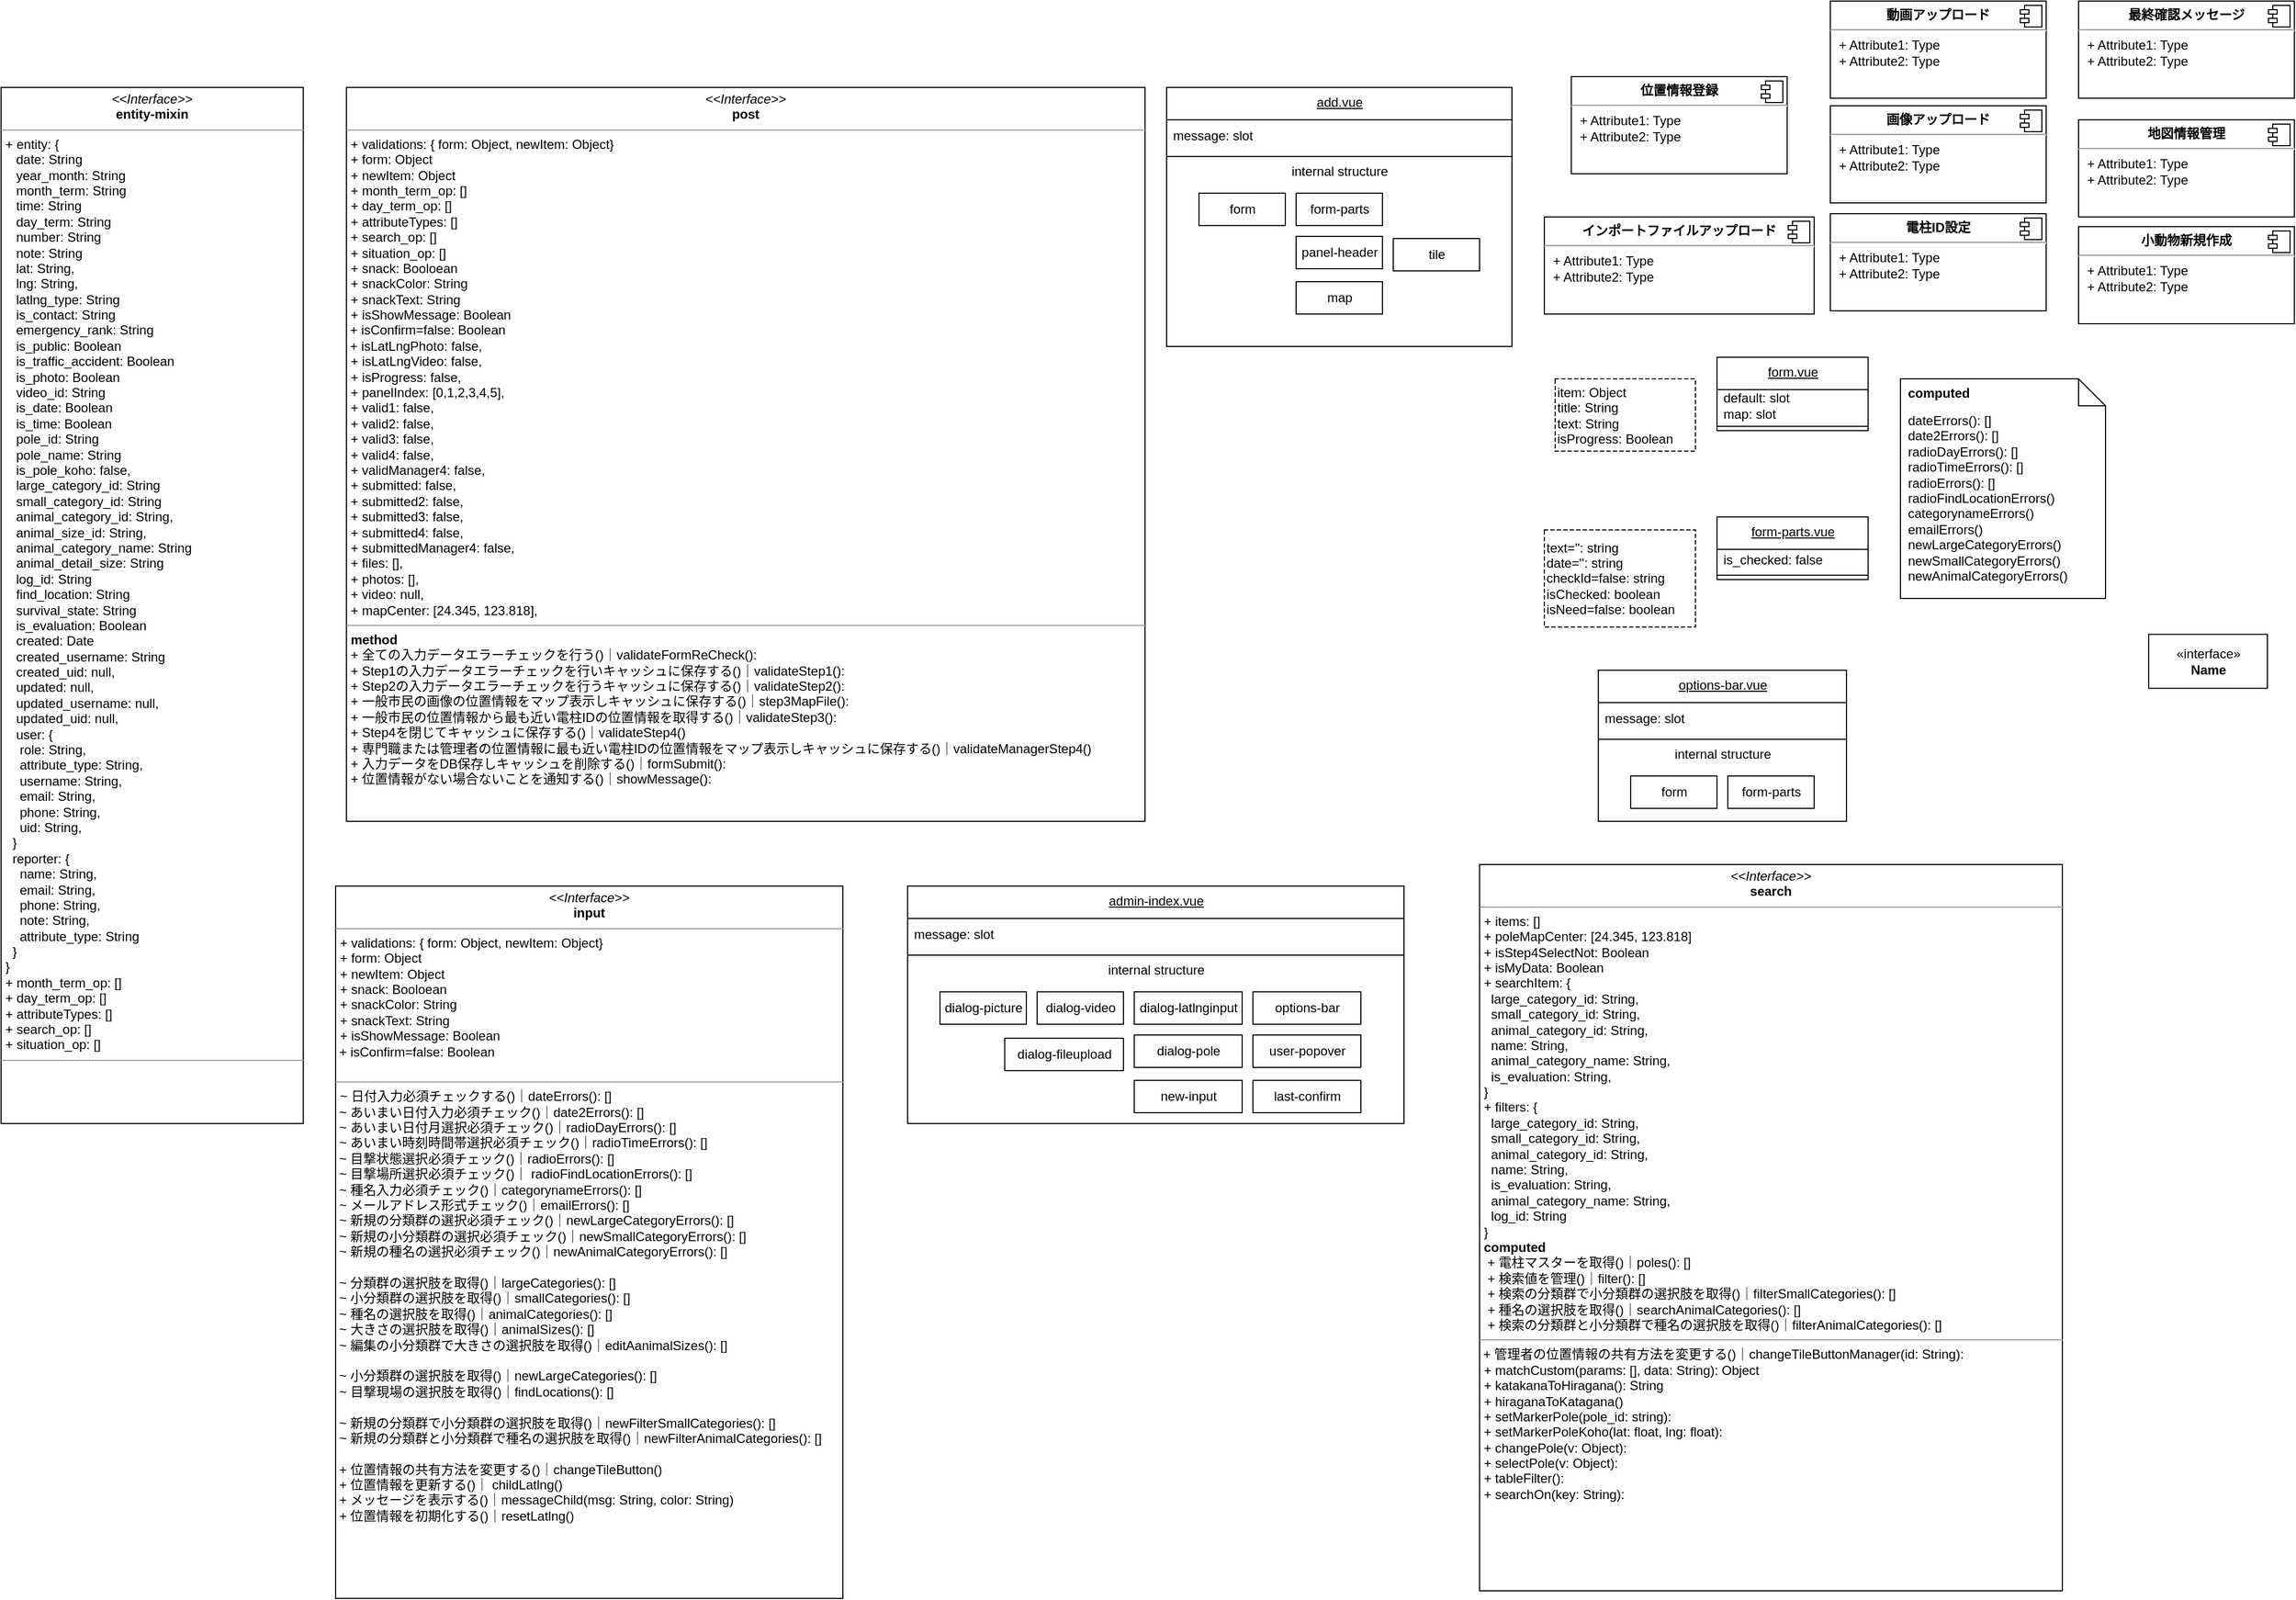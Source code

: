 <mxfile version="20.2.7" type="github">
  <diagram id="IE3pzxr3oEUSaLVv8lXV" name="ページ1">
    <mxGraphModel dx="1576" dy="1140" grid="1" gridSize="10" guides="1" tooltips="1" connect="1" arrows="1" fold="1" page="1" pageScale="1" pageWidth="1169" pageHeight="827" math="0" shadow="0">
      <root>
        <mxCell id="0" />
        <mxCell id="1" parent="0" />
        <mxCell id="dbNfo8pyNhIugIIxNkcV-1" value="&lt;p style=&quot;margin:0px;margin-top:6px;text-align:center;&quot;&gt;&lt;b&gt;インポートファイルアップロード&lt;/b&gt;&lt;/p&gt;&lt;hr&gt;&lt;p style=&quot;margin:0px;margin-left:8px;&quot;&gt;+ Attribute1: Type&lt;br&gt;+ Attribute2: Type&lt;/p&gt;" style="align=left;overflow=fill;html=1;dropTarget=0;" vertex="1" parent="1">
          <mxGeometry x="1550" y="240" width="250" height="90" as="geometry" />
        </mxCell>
        <mxCell id="dbNfo8pyNhIugIIxNkcV-2" value="" style="shape=component;jettyWidth=8;jettyHeight=4;" vertex="1" parent="dbNfo8pyNhIugIIxNkcV-1">
          <mxGeometry x="1" width="20" height="20" relative="1" as="geometry">
            <mxPoint x="-24" y="4" as="offset" />
          </mxGeometry>
        </mxCell>
        <mxCell id="dbNfo8pyNhIugIIxNkcV-3" value="&lt;p style=&quot;margin:0px;margin-top:4px;text-align:center;&quot;&gt;&lt;i&gt;&amp;lt;&amp;lt;Interface&amp;gt;&amp;gt;&lt;/i&gt;&lt;br&gt;&lt;b&gt;input&lt;/b&gt;&lt;/p&gt;&lt;hr size=&quot;1&quot;&gt;&lt;p style=&quot;margin:0px;margin-left:4px;&quot;&gt;+ validations: { form: Object, newItem: Object}&lt;br&gt;+ form: Object&lt;/p&gt;&lt;p style=&quot;margin:0px;margin-left:4px;&quot;&gt;+ newItem: Object&lt;/p&gt;&lt;p style=&quot;margin:0px;margin-left:4px;&quot;&gt;+ snack: Booloean&lt;/p&gt;&lt;p style=&quot;margin:0px;margin-left:4px;&quot;&gt;+ snackColor: String&lt;/p&gt;&lt;p style=&quot;margin:0px;margin-left:4px;&quot;&gt;+&amp;nbsp;snackText: String&lt;/p&gt;&lt;p style=&quot;margin:0px;margin-left:4px;&quot;&gt;+&amp;nbsp;isShowMessage: Boolean&lt;/p&gt;&amp;nbsp;+&amp;nbsp;&lt;span style=&quot;background-color: initial;&quot;&gt;isConfirm=false&lt;/span&gt;: Boolean&lt;br&gt;&lt;div&gt;&lt;/div&gt;&lt;br&gt;&lt;hr size=&quot;1&quot;&gt;&lt;p style=&quot;margin:0px;margin-left:4px;&quot;&gt;~&amp;nbsp;&lt;span style=&quot;background-color: initial;&quot;&gt;日付入力必須チェックする()｜&lt;/span&gt;&lt;span style=&quot;background-color: initial;&quot;&gt;dateErrors(): []&lt;/span&gt;&lt;/p&gt;&lt;div&gt;&lt;div&gt;&amp;nbsp;~&amp;nbsp;あいまい日付入力&lt;span style=&quot;background-color: initial;&quot;&gt;必須&lt;/span&gt;&lt;span style=&quot;background-color: initial;&quot;&gt;チェック()｜&lt;/span&gt;&lt;span style=&quot;background-color: initial;&quot;&gt;date2Errors(): []&lt;/span&gt;&lt;/div&gt;&lt;div&gt;&amp;nbsp;~&amp;nbsp;あいまい日付月&lt;span style=&quot;background-color: initial;&quot;&gt;選択&lt;/span&gt;&lt;span style=&quot;background-color: initial;&quot;&gt;必須&lt;/span&gt;&lt;span style=&quot;background-color: initial;&quot;&gt;チェック()｜&lt;/span&gt;&lt;span style=&quot;background-color: initial;&quot;&gt;radioDayErrors(): []&lt;/span&gt;&lt;/div&gt;&lt;div&gt;&amp;nbsp;~&amp;nbsp;あいまい時刻時間帯選択&lt;span style=&quot;background-color: initial;&quot;&gt;必須&lt;/span&gt;&lt;span style=&quot;background-color: initial;&quot;&gt;チェック()｜&lt;/span&gt;&lt;span style=&quot;background-color: initial;&quot;&gt;radioTimeErrors(): []&lt;/span&gt;&lt;/div&gt;&lt;div&gt;&amp;nbsp;~&amp;nbsp;目撃状態選択&lt;span style=&quot;background-color: initial;&quot;&gt;必須&lt;/span&gt;&lt;span style=&quot;background-color: initial;&quot;&gt;チェック()｜&lt;/span&gt;&lt;span style=&quot;background-color: initial;&quot;&gt;radioErrors(): []&lt;/span&gt;&lt;/div&gt;&lt;div&gt;&amp;nbsp;~&amp;nbsp;目撃場所選択&lt;span style=&quot;background-color: initial;&quot;&gt;必須&lt;/span&gt;&lt;span style=&quot;background-color: initial;&quot;&gt;チェック()&lt;/span&gt;&lt;span style=&quot;background-color: initial;&quot;&gt;｜&lt;/span&gt;&lt;span style=&quot;background-color: initial;&quot;&gt;&amp;nbsp;&lt;/span&gt;&lt;span style=&quot;background-color: initial;&quot;&gt;radioFindLocationErrors(): []&lt;/span&gt;&lt;/div&gt;&lt;div&gt;&amp;nbsp;~&amp;nbsp;種名入力&lt;span style=&quot;background-color: initial;&quot;&gt;必須&lt;/span&gt;&lt;span style=&quot;background-color: initial;&quot;&gt;チェック()&lt;/span&gt;&lt;span style=&quot;background-color: initial;&quot;&gt;｜&lt;/span&gt;&lt;span style=&quot;background-color: initial;&quot;&gt;categorynameErrors(): []&lt;/span&gt;&lt;/div&gt;&lt;div&gt;&amp;nbsp;~&amp;nbsp;メールアドレス形式チェック()&lt;span style=&quot;background-color: initial;&quot;&gt;｜&lt;/span&gt;&lt;span style=&quot;background-color: initial;&quot;&gt;emailErrors(): []&lt;/span&gt;&lt;/div&gt;&lt;div&gt;&amp;nbsp;~&amp;nbsp;新規の分類群の選択&lt;span style=&quot;background-color: initial;&quot;&gt;必須&lt;/span&gt;&lt;span style=&quot;background-color: initial;&quot;&gt;チェック()&lt;/span&gt;&lt;span style=&quot;background-color: initial;&quot;&gt;｜&lt;/span&gt;&lt;span style=&quot;background-color: initial;&quot;&gt;newLargeCategoryErrors&lt;/span&gt;&lt;span style=&quot;background-color: initial;&quot;&gt;(): []&lt;/span&gt;&lt;/div&gt;&lt;div&gt;&amp;nbsp;~&amp;nbsp;新規の小分類群の選択&lt;span style=&quot;background-color: initial;&quot;&gt;必須&lt;/span&gt;&lt;span style=&quot;background-color: initial;&quot;&gt;チェック()&lt;/span&gt;&lt;span style=&quot;background-color: initial;&quot;&gt;｜&lt;/span&gt;&lt;span style=&quot;background-color: initial;&quot;&gt;newSmallCategoryErrors(): []&lt;/span&gt;&lt;/div&gt;&lt;div&gt;&amp;nbsp;~&amp;nbsp;新規の種名の選択&lt;span style=&quot;background-color: initial;&quot;&gt;必須&lt;/span&gt;&lt;span style=&quot;background-color: initial;&quot;&gt;チェック()&lt;/span&gt;&lt;span style=&quot;background-color: initial;&quot;&gt;｜&lt;/span&gt;&lt;span style=&quot;background-color: initial;&quot;&gt;newAnimalCategoryErrors(): []&lt;/span&gt;&lt;/div&gt;&lt;div&gt;&lt;span style=&quot;background-color: initial;&quot;&gt;&lt;br&gt;&lt;/span&gt;&lt;/div&gt;&lt;div&gt;&amp;nbsp;~&amp;nbsp;分類群の選択肢を取得()&lt;span style=&quot;background-color: initial;&quot;&gt;｜&lt;/span&gt;&lt;span style=&quot;background-color: initial;&quot;&gt;largeCategories(): []&lt;/span&gt;&lt;/div&gt;&lt;div&gt;&amp;nbsp;~&amp;nbsp;小分類群の選択肢を取得()&lt;span style=&quot;background-color: initial;&quot;&gt;｜&lt;/span&gt;&lt;span style=&quot;background-color: initial;&quot;&gt;smallCategories(): []&lt;/span&gt;&lt;/div&gt;&lt;div&gt;&amp;nbsp;~&amp;nbsp;種名の選択肢を取得()&lt;span style=&quot;background-color: initial;&quot;&gt;｜&lt;/span&gt;&lt;span style=&quot;background-color: initial;&quot;&gt;animalCategories(): []&lt;/span&gt;&lt;/div&gt;&lt;div&gt;&lt;span style=&quot;background-color: initial;&quot;&gt;&amp;nbsp;&lt;/span&gt;~&lt;span style=&quot;background-color: initial;&quot;&gt;&amp;nbsp;大きさの選択肢を&lt;/span&gt;取得&lt;span style=&quot;background-color: initial;&quot;&gt;()&lt;/span&gt;&lt;span style=&quot;background-color: initial;&quot;&gt;｜&lt;/span&gt;&lt;span style=&quot;background-color: initial;&quot;&gt;animalSizes(): []&lt;/span&gt;&lt;/div&gt;&lt;div&gt;&amp;nbsp;~&amp;nbsp;編集の小分類群で大きさの選択肢を取得()&lt;span style=&quot;background-color: initial;&quot;&gt;｜&lt;/span&gt;&lt;span style=&quot;background-color: initial;&quot;&gt;editAanimalSizes(): []&lt;/span&gt;&lt;/div&gt;&lt;div&gt;&lt;br&gt;&lt;/div&gt;&lt;div&gt;&amp;nbsp;~&amp;nbsp;小分類群の選択肢を取得()&lt;span style=&quot;background-color: initial;&quot;&gt;｜&lt;/span&gt;&lt;span style=&quot;background-color: initial;&quot;&gt;newLargeCategories(): []&lt;/span&gt;&lt;/div&gt;&lt;div&gt;&lt;span style=&quot;background-color: initial;&quot;&gt;&amp;nbsp;&lt;/span&gt;~&lt;span style=&quot;background-color: initial;&quot;&gt;&amp;nbsp;目撃現場の選択肢を取得()&lt;/span&gt;&lt;span style=&quot;background-color: initial;&quot;&gt;｜&lt;/span&gt;&lt;span style=&quot;background-color: initial;&quot;&gt;findLocations(): []&lt;/span&gt;&lt;span style=&quot;background-color: initial;&quot;&gt;&lt;br&gt;&lt;/span&gt;&lt;/div&gt;&lt;div&gt;&lt;span style=&quot;background-color: initial;&quot;&gt;&lt;br&gt;&lt;/span&gt;&lt;/div&gt;&lt;div&gt;&lt;span style=&quot;background-color: initial;&quot;&gt;&amp;nbsp;~&lt;/span&gt;&lt;span style=&quot;background-color: initial;&quot;&gt;&amp;nbsp;新規の分類群で小分類群の選択肢を取得()&lt;/span&gt;&lt;span style=&quot;background-color: initial;&quot;&gt;｜&lt;/span&gt;&lt;span style=&quot;background-color: initial;&quot;&gt;newFilterSmallCategories(): []&lt;br&gt;&lt;/span&gt;&lt;/div&gt;&lt;div&gt;&lt;span style=&quot;background-color: initial;&quot;&gt;&amp;nbsp;~ 新規の分類群と&lt;/span&gt;&lt;span style=&quot;background-color: initial;&quot;&gt;小分類群で種名の選択肢を取得()&lt;/span&gt;&lt;span style=&quot;background-color: initial;&quot;&gt;｜&lt;/span&gt;&lt;span style=&quot;background-color: initial;&quot;&gt;newFilterAnimalCategories(): []&lt;/span&gt;&lt;/div&gt;&lt;/div&gt;&amp;nbsp;&lt;br&gt;&lt;span style=&quot;background-color: initial;&quot;&gt;&amp;nbsp;+&amp;nbsp;&lt;/span&gt;位置情報の共有方法を変更する()｜&lt;span style=&quot;background-color: initial;&quot;&gt;changeTileButton()&lt;/span&gt;&lt;br&gt;&amp;nbsp;+ 位置情報を更新する()｜&lt;span style=&quot;background-color: initial;&quot;&gt;&amp;nbsp;childLatlng()&lt;br&gt;&lt;/span&gt;&amp;nbsp;+ メッセージを表示する()｜&lt;span style=&quot;background-color: initial;&quot;&gt;messageChild(msg: String, color: String)&lt;br&gt;&lt;/span&gt;&amp;nbsp;+ 位置情報を初期化する()｜&lt;span style=&quot;background-color: initial;&quot;&gt;resetLatlng()&lt;br&gt;&lt;/span&gt;" style="verticalAlign=top;align=left;overflow=fill;fontSize=12;fontFamily=Helvetica;html=1;" vertex="1" parent="1">
          <mxGeometry x="430" y="860" width="470" height="660" as="geometry" />
        </mxCell>
        <mxCell id="dbNfo8pyNhIugIIxNkcV-4" value="&amp;laquo;interface&amp;raquo;&lt;br&gt;&lt;b&gt;Name&lt;/b&gt;" style="html=1;" vertex="1" parent="1">
          <mxGeometry x="2110" y="626.75" width="110" height="50" as="geometry" />
        </mxCell>
        <mxCell id="dbNfo8pyNhIugIIxNkcV-5" value="&lt;p style=&quot;margin:0px;margin-top:6px;text-align:center;&quot;&gt;&lt;b&gt;位置情報登録&lt;/b&gt;&lt;/p&gt;&lt;hr&gt;&lt;p style=&quot;margin:0px;margin-left:8px;&quot;&gt;+ Attribute1: Type&lt;br&gt;+ Attribute2: Type&lt;/p&gt;" style="align=left;overflow=fill;html=1;dropTarget=0;" vertex="1" parent="1">
          <mxGeometry x="1575" y="110" width="200" height="90" as="geometry" />
        </mxCell>
        <mxCell id="dbNfo8pyNhIugIIxNkcV-6" value="" style="shape=component;jettyWidth=8;jettyHeight=4;" vertex="1" parent="dbNfo8pyNhIugIIxNkcV-5">
          <mxGeometry x="1" width="20" height="20" relative="1" as="geometry">
            <mxPoint x="-24" y="4" as="offset" />
          </mxGeometry>
        </mxCell>
        <mxCell id="dbNfo8pyNhIugIIxNkcV-7" value="&lt;p style=&quot;margin:0px;margin-top:6px;text-align:center;&quot;&gt;&lt;b&gt;画像アップロード&lt;/b&gt;&lt;/p&gt;&lt;hr&gt;&lt;p style=&quot;margin:0px;margin-left:8px;&quot;&gt;+ Attribute1: Type&lt;br&gt;+ Attribute2: Type&lt;/p&gt;" style="align=left;overflow=fill;html=1;dropTarget=0;" vertex="1" parent="1">
          <mxGeometry x="1815" y="137" width="200" height="90" as="geometry" />
        </mxCell>
        <mxCell id="dbNfo8pyNhIugIIxNkcV-8" value="" style="shape=component;jettyWidth=8;jettyHeight=4;" vertex="1" parent="dbNfo8pyNhIugIIxNkcV-7">
          <mxGeometry x="1" width="20" height="20" relative="1" as="geometry">
            <mxPoint x="-24" y="4" as="offset" />
          </mxGeometry>
        </mxCell>
        <mxCell id="dbNfo8pyNhIugIIxNkcV-9" value="&lt;p style=&quot;margin:0px;margin-top:6px;text-align:center;&quot;&gt;&lt;b&gt;電柱ID設定&lt;/b&gt;&lt;/p&gt;&lt;hr&gt;&lt;p style=&quot;margin:0px;margin-left:8px;&quot;&gt;+ Attribute1: Type&lt;br&gt;+ Attribute2: Type&lt;/p&gt;" style="align=left;overflow=fill;html=1;dropTarget=0;" vertex="1" parent="1">
          <mxGeometry x="1815" y="237" width="200" height="90" as="geometry" />
        </mxCell>
        <mxCell id="dbNfo8pyNhIugIIxNkcV-10" value="" style="shape=component;jettyWidth=8;jettyHeight=4;" vertex="1" parent="dbNfo8pyNhIugIIxNkcV-9">
          <mxGeometry x="1" width="20" height="20" relative="1" as="geometry">
            <mxPoint x="-24" y="4" as="offset" />
          </mxGeometry>
        </mxCell>
        <mxCell id="dbNfo8pyNhIugIIxNkcV-11" value="&lt;p style=&quot;margin:0px;margin-top:6px;text-align:center;&quot;&gt;&lt;b&gt;動画アップロード&lt;/b&gt;&lt;/p&gt;&lt;hr&gt;&lt;p style=&quot;margin:0px;margin-left:8px;&quot;&gt;+ Attribute1: Type&lt;br&gt;+ Attribute2: Type&lt;/p&gt;" style="align=left;overflow=fill;html=1;dropTarget=0;" vertex="1" parent="1">
          <mxGeometry x="1815" y="40" width="200" height="90" as="geometry" />
        </mxCell>
        <mxCell id="dbNfo8pyNhIugIIxNkcV-12" value="" style="shape=component;jettyWidth=8;jettyHeight=4;" vertex="1" parent="dbNfo8pyNhIugIIxNkcV-11">
          <mxGeometry x="1" width="20" height="20" relative="1" as="geometry">
            <mxPoint x="-24" y="4" as="offset" />
          </mxGeometry>
        </mxCell>
        <mxCell id="dbNfo8pyNhIugIIxNkcV-13" value="form.vue" style="swimlane;fontStyle=4;align=center;verticalAlign=top;childLayout=stackLayout;horizontal=1;startSize=30;horizontalStack=0;resizeParent=1;resizeParentMax=0;resizeLast=0;collapsible=0;marginBottom=0;html=1;" vertex="1" parent="1">
          <mxGeometry x="1710" y="370" width="140" height="68" as="geometry" />
        </mxCell>
        <mxCell id="dbNfo8pyNhIugIIxNkcV-14" value="default: slot&lt;br&gt;map: slot" style="html=1;strokeColor=none;fillColor=none;align=left;verticalAlign=middle;spacingLeft=4;spacingRight=4;rotatable=0;points=[[0,0.5],[1,0.5]];resizeWidth=1;" vertex="1" parent="dbNfo8pyNhIugIIxNkcV-13">
          <mxGeometry y="30" width="140" height="30" as="geometry" />
        </mxCell>
        <mxCell id="dbNfo8pyNhIugIIxNkcV-15" value="" style="line;strokeWidth=1;fillColor=none;align=left;verticalAlign=middle;spacingTop=-1;spacingLeft=3;spacingRight=3;rotatable=0;labelPosition=right;points=[];portConstraint=eastwest;" vertex="1" parent="dbNfo8pyNhIugIIxNkcV-13">
          <mxGeometry y="60" width="140" height="8" as="geometry" />
        </mxCell>
        <mxCell id="dbNfo8pyNhIugIIxNkcV-16" value="form-parts.vue" style="swimlane;fontStyle=4;align=center;verticalAlign=top;childLayout=stackLayout;horizontal=1;startSize=30;horizontalStack=0;resizeParent=1;resizeParentMax=0;resizeLast=0;collapsible=0;marginBottom=0;html=1;" vertex="1" parent="1">
          <mxGeometry x="1710" y="518" width="140" height="58" as="geometry" />
        </mxCell>
        <mxCell id="dbNfo8pyNhIugIIxNkcV-17" value="is_checked: false" style="html=1;strokeColor=none;fillColor=none;align=left;verticalAlign=middle;spacingLeft=4;spacingRight=4;rotatable=0;points=[[0,0.5],[1,0.5]];resizeWidth=1;" vertex="1" parent="dbNfo8pyNhIugIIxNkcV-16">
          <mxGeometry y="30" width="140" height="20" as="geometry" />
        </mxCell>
        <mxCell id="dbNfo8pyNhIugIIxNkcV-18" value="" style="line;strokeWidth=1;fillColor=none;align=left;verticalAlign=middle;spacingTop=-1;spacingLeft=3;spacingRight=3;rotatable=0;labelPosition=right;points=[];portConstraint=eastwest;" vertex="1" parent="dbNfo8pyNhIugIIxNkcV-16">
          <mxGeometry y="50" width="140" height="8" as="geometry" />
        </mxCell>
        <mxCell id="dbNfo8pyNhIugIIxNkcV-19" value="text=&#39;&#39;: string&lt;br&gt;date=&#39;&#39;: string&lt;br&gt;checkId=false: string&lt;br&gt;isChecked: boolean&lt;br&gt;isNeed=false: boolean" style="shape=partialRectangle;html=1;top=1;align=left;dashed=1;" vertex="1" parent="1">
          <mxGeometry x="1550" y="530" width="140" height="90" as="geometry" />
        </mxCell>
        <mxCell id="dbNfo8pyNhIugIIxNkcV-22" value="&lt;p style=&quot;margin:0px;margin-top:6px;text-align:center;&quot;&gt;&lt;b&gt;最終確認メッセージ&lt;/b&gt;&lt;/p&gt;&lt;hr&gt;&lt;p style=&quot;margin:0px;margin-left:8px;&quot;&gt;+ Attribute1: Type&lt;br&gt;+ Attribute2: Type&lt;/p&gt;" style="align=left;overflow=fill;html=1;dropTarget=0;" vertex="1" parent="1">
          <mxGeometry x="2045" y="40" width="200" height="90" as="geometry" />
        </mxCell>
        <mxCell id="dbNfo8pyNhIugIIxNkcV-23" value="" style="shape=component;jettyWidth=8;jettyHeight=4;" vertex="1" parent="dbNfo8pyNhIugIIxNkcV-22">
          <mxGeometry x="1" width="20" height="20" relative="1" as="geometry">
            <mxPoint x="-24" y="4" as="offset" />
          </mxGeometry>
        </mxCell>
        <mxCell id="dbNfo8pyNhIugIIxNkcV-24" value="&lt;p style=&quot;margin:0px;margin-top:6px;text-align:center;&quot;&gt;&lt;b&gt;地図情報管理&lt;/b&gt;&lt;/p&gt;&lt;hr&gt;&lt;p style=&quot;margin:0px;margin-left:8px;&quot;&gt;+ Attribute1: Type&lt;br&gt;+ Attribute2: Type&lt;/p&gt;" style="align=left;overflow=fill;html=1;dropTarget=0;" vertex="1" parent="1">
          <mxGeometry x="2045" y="150" width="200" height="90" as="geometry" />
        </mxCell>
        <mxCell id="dbNfo8pyNhIugIIxNkcV-25" value="" style="shape=component;jettyWidth=8;jettyHeight=4;" vertex="1" parent="dbNfo8pyNhIugIIxNkcV-24">
          <mxGeometry x="1" width="20" height="20" relative="1" as="geometry">
            <mxPoint x="-24" y="4" as="offset" />
          </mxGeometry>
        </mxCell>
        <mxCell id="dbNfo8pyNhIugIIxNkcV-26" value="&lt;p style=&quot;margin:0px;margin-top:6px;text-align:center;&quot;&gt;&lt;b&gt;小動物新規作成&lt;/b&gt;&lt;/p&gt;&lt;hr&gt;&lt;p style=&quot;margin:0px;margin-left:8px;&quot;&gt;+ Attribute1: Type&lt;br&gt;+ Attribute2: Type&lt;/p&gt;" style="align=left;overflow=fill;html=1;dropTarget=0;" vertex="1" parent="1">
          <mxGeometry x="2045" y="249" width="200" height="90" as="geometry" />
        </mxCell>
        <mxCell id="dbNfo8pyNhIugIIxNkcV-27" value="" style="shape=component;jettyWidth=8;jettyHeight=4;" vertex="1" parent="dbNfo8pyNhIugIIxNkcV-26">
          <mxGeometry x="1" width="20" height="20" relative="1" as="geometry">
            <mxPoint x="-24" y="4" as="offset" />
          </mxGeometry>
        </mxCell>
        <mxCell id="dbNfo8pyNhIugIIxNkcV-28" value="options-bar.vue" style="swimlane;fontStyle=4;align=center;verticalAlign=top;childLayout=stackLayout;horizontal=1;startSize=30;horizontalStack=0;resizeParent=1;resizeParentMax=0;resizeLast=0;collapsible=0;marginBottom=0;html=1;" vertex="1" parent="1">
          <mxGeometry x="1600" y="660" width="230" height="140" as="geometry" />
        </mxCell>
        <mxCell id="dbNfo8pyNhIugIIxNkcV-29" value="message: slot" style="html=1;strokeColor=none;fillColor=none;align=left;verticalAlign=middle;spacingLeft=4;spacingRight=4;rotatable=0;points=[[0,0.5],[1,0.5]];resizeWidth=1;" vertex="1" parent="dbNfo8pyNhIugIIxNkcV-28">
          <mxGeometry y="30" width="230" height="30" as="geometry" />
        </mxCell>
        <mxCell id="dbNfo8pyNhIugIIxNkcV-30" value="" style="line;strokeWidth=1;fillColor=none;align=left;verticalAlign=middle;spacingTop=-1;spacingLeft=3;spacingRight=3;rotatable=0;labelPosition=right;points=[];portConstraint=eastwest;" vertex="1" parent="dbNfo8pyNhIugIIxNkcV-28">
          <mxGeometry y="60" width="230" height="8" as="geometry" />
        </mxCell>
        <mxCell id="dbNfo8pyNhIugIIxNkcV-31" value="internal structure" style="html=1;strokeColor=none;fillColor=none;align=center;verticalAlign=middle;spacingLeft=4;spacingRight=4;rotatable=0;points=[[0,0.5],[1,0.5]];resizeWidth=1;" vertex="1" parent="dbNfo8pyNhIugIIxNkcV-28">
          <mxGeometry y="68" width="230" height="20" as="geometry" />
        </mxCell>
        <mxCell id="dbNfo8pyNhIugIIxNkcV-32" value="" style="swimlane;fontStyle=1;align=center;verticalAlign=top;horizontal=1;startSize=0;collapsible=0;marginBottom=0;html=1;strokeColor=none;fillColor=none;" vertex="1" parent="dbNfo8pyNhIugIIxNkcV-28">
          <mxGeometry y="88" width="230" height="52" as="geometry" />
        </mxCell>
        <mxCell id="dbNfo8pyNhIugIIxNkcV-33" value="form" style="html=1;align=center;verticalAlign=middle;rotatable=0;" vertex="1" parent="dbNfo8pyNhIugIIxNkcV-32">
          <mxGeometry width="80" height="30" relative="1" as="geometry">
            <mxPoint x="30" y="10" as="offset" />
          </mxGeometry>
        </mxCell>
        <mxCell id="dbNfo8pyNhIugIIxNkcV-34" value="" style="swimlane;fontStyle=1;align=center;verticalAlign=top;horizontal=1;startSize=0;collapsible=0;marginBottom=0;html=1;strokeColor=none;fillColor=none;" vertex="1" parent="dbNfo8pyNhIugIIxNkcV-32">
          <mxGeometry x="90" width="140" height="50" as="geometry" />
        </mxCell>
        <mxCell id="dbNfo8pyNhIugIIxNkcV-35" value="form-parts" style="html=1;align=center;verticalAlign=middle;rotatable=0;" vertex="1" parent="dbNfo8pyNhIugIIxNkcV-34">
          <mxGeometry width="80" height="30" relative="1" as="geometry">
            <mxPoint x="30" y="10" as="offset" />
          </mxGeometry>
        </mxCell>
        <mxCell id="dbNfo8pyNhIugIIxNkcV-36" value="item: Object&lt;br&gt;title: String&lt;br&gt;text: String&lt;br&gt;isProgress: Boolean" style="shape=partialRectangle;html=1;top=1;align=left;dashed=1;" vertex="1" parent="1">
          <mxGeometry x="1560" y="390" width="130" height="67" as="geometry" />
        </mxCell>
        <mxCell id="dbNfo8pyNhIugIIxNkcV-37" value="admin-index.vue" style="swimlane;fontStyle=4;align=center;verticalAlign=top;childLayout=stackLayout;horizontal=1;startSize=30;horizontalStack=0;resizeParent=1;resizeParentMax=0;resizeLast=0;collapsible=0;marginBottom=0;html=1;" vertex="1" parent="1">
          <mxGeometry x="960" y="860" width="460" height="220" as="geometry" />
        </mxCell>
        <mxCell id="dbNfo8pyNhIugIIxNkcV-38" value="message: slot" style="html=1;strokeColor=none;fillColor=none;align=left;verticalAlign=middle;spacingLeft=4;spacingRight=4;rotatable=0;points=[[0,0.5],[1,0.5]];resizeWidth=1;" vertex="1" parent="dbNfo8pyNhIugIIxNkcV-37">
          <mxGeometry y="30" width="460" height="30" as="geometry" />
        </mxCell>
        <mxCell id="dbNfo8pyNhIugIIxNkcV-39" value="" style="line;strokeWidth=1;fillColor=none;align=left;verticalAlign=middle;spacingTop=-1;spacingLeft=3;spacingRight=3;rotatable=0;labelPosition=right;points=[];portConstraint=eastwest;" vertex="1" parent="dbNfo8pyNhIugIIxNkcV-37">
          <mxGeometry y="60" width="460" height="8" as="geometry" />
        </mxCell>
        <mxCell id="dbNfo8pyNhIugIIxNkcV-40" value="internal structure" style="html=1;strokeColor=none;fillColor=none;align=center;verticalAlign=middle;spacingLeft=4;spacingRight=4;rotatable=0;points=[[0,0.5],[1,0.5]];resizeWidth=1;" vertex="1" parent="dbNfo8pyNhIugIIxNkcV-37">
          <mxGeometry y="68" width="460" height="20" as="geometry" />
        </mxCell>
        <mxCell id="dbNfo8pyNhIugIIxNkcV-41" value="" style="swimlane;fontStyle=1;align=center;verticalAlign=top;horizontal=1;startSize=0;collapsible=0;marginBottom=0;html=1;strokeColor=none;fillColor=none;" vertex="1" parent="dbNfo8pyNhIugIIxNkcV-37">
          <mxGeometry y="88" width="460" height="132" as="geometry" />
        </mxCell>
        <mxCell id="dbNfo8pyNhIugIIxNkcV-42" value="dialog-picture" style="html=1;align=center;verticalAlign=middle;rotatable=0;" vertex="1" parent="dbNfo8pyNhIugIIxNkcV-41">
          <mxGeometry width="80" height="30" relative="1" as="geometry">
            <mxPoint x="30" y="10" as="offset" />
          </mxGeometry>
        </mxCell>
        <mxCell id="dbNfo8pyNhIugIIxNkcV-43" value="" style="swimlane;fontStyle=1;align=center;verticalAlign=top;horizontal=1;startSize=0;collapsible=0;marginBottom=0;html=1;strokeColor=none;fillColor=none;" vertex="1" parent="dbNfo8pyNhIugIIxNkcV-41">
          <mxGeometry x="90" width="140" height="50" as="geometry" />
        </mxCell>
        <mxCell id="dbNfo8pyNhIugIIxNkcV-44" value="dialog-video" style="html=1;align=center;verticalAlign=middle;rotatable=0;" vertex="1" parent="dbNfo8pyNhIugIIxNkcV-43">
          <mxGeometry width="80" height="30" relative="1" as="geometry">
            <mxPoint x="30" y="10" as="offset" />
          </mxGeometry>
        </mxCell>
        <mxCell id="dbNfo8pyNhIugIIxNkcV-45" value="dialog-latlnginput" style="html=1;align=center;verticalAlign=middle;rotatable=0;" vertex="1" parent="dbNfo8pyNhIugIIxNkcV-41">
          <mxGeometry x="210" y="10" width="100" height="30" as="geometry" />
        </mxCell>
        <mxCell id="dbNfo8pyNhIugIIxNkcV-46" value="dialog-pole" style="html=1;align=center;verticalAlign=middle;rotatable=0;" vertex="1" parent="dbNfo8pyNhIugIIxNkcV-41">
          <mxGeometry x="210" y="50" width="100" height="30" as="geometry" />
        </mxCell>
        <mxCell id="dbNfo8pyNhIugIIxNkcV-47" value="new-input" style="html=1;align=center;verticalAlign=middle;rotatable=0;" vertex="1" parent="dbNfo8pyNhIugIIxNkcV-41">
          <mxGeometry x="210" y="92" width="100" height="30" as="geometry" />
        </mxCell>
        <mxCell id="dbNfo8pyNhIugIIxNkcV-48" value="options-bar" style="html=1;align=center;verticalAlign=middle;rotatable=0;" vertex="1" parent="dbNfo8pyNhIugIIxNkcV-41">
          <mxGeometry x="320" y="10" width="100" height="30" as="geometry" />
        </mxCell>
        <mxCell id="dbNfo8pyNhIugIIxNkcV-49" value="user-popover" style="html=1;align=center;verticalAlign=middle;rotatable=0;" vertex="1" parent="dbNfo8pyNhIugIIxNkcV-41">
          <mxGeometry x="320" y="50" width="100" height="30" as="geometry" />
        </mxCell>
        <mxCell id="dbNfo8pyNhIugIIxNkcV-50" value="" style="swimlane;fontStyle=1;align=center;verticalAlign=top;horizontal=1;startSize=0;collapsible=0;marginBottom=0;html=1;strokeColor=none;fillColor=none;" vertex="1" parent="dbNfo8pyNhIugIIxNkcV-41">
          <mxGeometry x="90" y="43" width="140" height="50" as="geometry" />
        </mxCell>
        <mxCell id="dbNfo8pyNhIugIIxNkcV-51" value="dialog-fileupload" style="html=1;align=center;verticalAlign=middle;rotatable=0;" vertex="1" parent="dbNfo8pyNhIugIIxNkcV-50">
          <mxGeometry width="110" height="30" relative="1" as="geometry">
            <mxPoint y="10" as="offset" />
          </mxGeometry>
        </mxCell>
        <mxCell id="dbNfo8pyNhIugIIxNkcV-52" value="last-confirm" style="html=1;align=center;verticalAlign=middle;rotatable=0;" vertex="1" parent="dbNfo8pyNhIugIIxNkcV-41">
          <mxGeometry x="320" y="92" width="100" height="30" as="geometry" />
        </mxCell>
        <mxCell id="dbNfo8pyNhIugIIxNkcV-53" value="&lt;p style=&quot;margin:0px;margin-top:4px;text-align:center;&quot;&gt;&lt;i&gt;&amp;lt;&amp;lt;Interface&amp;gt;&amp;gt;&lt;/i&gt;&lt;br&gt;&lt;b&gt;search&lt;/b&gt;&lt;/p&gt;&lt;hr size=&quot;1&quot;&gt;&lt;p style=&quot;margin:0px;margin-left:4px;&quot;&gt;+ items: []&lt;/p&gt;&lt;p style=&quot;margin:0px;margin-left:4px;&quot;&gt;+ poleMapCenter: [24.345, 123.818]&lt;/p&gt;&lt;p style=&quot;margin:0px;margin-left:4px;&quot;&gt;+ isStep4SelectNot: Boolean&lt;/p&gt;&lt;p style=&quot;margin:0px;margin-left:4px;&quot;&gt;+ isMyData: Boolean&lt;/p&gt;&lt;p style=&quot;margin:0px;margin-left:4px;&quot;&gt;+ searchItem: {&lt;/p&gt;&lt;p style=&quot;margin:0px;margin-left:4px;&quot;&gt;&amp;nbsp; large_category_id: String,&lt;/p&gt;&lt;p style=&quot;margin:0px;margin-left:4px;&quot;&gt;&amp;nbsp; small_category_id: String,&lt;/p&gt;&lt;p style=&quot;margin:0px;margin-left:4px;&quot;&gt;&amp;nbsp; animal_category_id: String,&lt;/p&gt;&lt;p style=&quot;margin:0px;margin-left:4px;&quot;&gt;&amp;nbsp; name: String,&lt;/p&gt;&lt;p style=&quot;margin:0px;margin-left:4px;&quot;&gt;&amp;nbsp; animal_category_name: String,&lt;/p&gt;&lt;p style=&quot;margin:0px;margin-left:4px;&quot;&gt;&amp;nbsp; is_evaluation: String,&lt;/p&gt;&lt;p style=&quot;margin:0px;margin-left:4px;&quot;&gt;}&lt;/p&gt;&lt;p style=&quot;margin:0px;margin-left:4px;&quot;&gt;+ filters: {&lt;/p&gt;&lt;p style=&quot;margin:0px;margin-left:4px;&quot;&gt;&amp;nbsp; large_category_id: String,&lt;/p&gt;&lt;p style=&quot;margin:0px;margin-left:4px;&quot;&gt;&amp;nbsp; small_category_id: String,&lt;/p&gt;&lt;p style=&quot;margin:0px;margin-left:4px;&quot;&gt;&amp;nbsp; animal_category_id: String,&lt;/p&gt;&lt;p style=&quot;margin:0px;margin-left:4px;&quot;&gt;&amp;nbsp; name: String,&lt;/p&gt;&lt;p style=&quot;margin:0px;margin-left:4px;&quot;&gt;&amp;nbsp; is_evaluation: String,&lt;/p&gt;&lt;p style=&quot;margin:0px;margin-left:4px;&quot;&gt;&amp;nbsp; animal_category_name: String,&lt;/p&gt;&lt;p style=&quot;margin:0px;margin-left:4px;&quot;&gt;&amp;nbsp; log_id: String&lt;/p&gt;&lt;p style=&quot;margin:0px;margin-left:4px;&quot;&gt;}&lt;/p&gt;&lt;p style=&quot;margin: 0px 0px 0px 4px;&quot;&gt;&lt;b&gt;computed&lt;/b&gt;&lt;/p&gt;&lt;p style=&quot;margin:0px;margin-left:4px;&quot;&gt;&amp;nbsp;+ 電柱マスターを取得()｜&lt;span style=&quot;background-color: initial;&quot;&gt;poles(): []&lt;br&gt;&lt;/span&gt;&amp;nbsp;+ 検索値を管理()｜&lt;span style=&quot;background-color: initial;&quot;&gt;filter(): []&lt;/span&gt;&lt;span style=&quot;background-color: initial;&quot;&gt;&amp;nbsp;&lt;/span&gt;&lt;span style=&quot;background-color: initial;&quot;&gt;&lt;br&gt;&lt;/span&gt;&amp;nbsp;+ 検索の分類群で小分類群の選択肢を取得()｜filterSmallCategories(): []&lt;br&gt;&amp;nbsp;+ 種名の選択肢を取得()｜&lt;span style=&quot;background-color: initial;&quot;&gt;searchAnimalCategories(): []&lt;br&gt;&lt;/span&gt;&amp;nbsp;+ 検索の分類群と小分類群で種名の選択肢を取得()｜&lt;span style=&quot;background-color: initial;&quot;&gt;filterAnimalCategories(): []&lt;/span&gt;&lt;/p&gt;&lt;hr size=&quot;1&quot;&gt;&lt;p style=&quot;margin:0px;margin-left:4px;&quot;&gt;&lt;/p&gt;&lt;span style=&quot;&quot;&gt;&amp;nbsp;+ 管理者の位置情報の共有方法を変更する()&lt;/span&gt;｜&lt;span style=&quot;background-color: initial;&quot;&gt;changeTileButtonManager(id: String):&lt;/span&gt;&lt;br&gt;&lt;p style=&quot;margin:0px;margin-left:4px;&quot;&gt;+ matchCustom(params: [], data: String): Object&lt;/p&gt;&lt;p style=&quot;margin:0px;margin-left:4px;&quot;&gt;+&amp;nbsp;katakanaToHiragana()&lt;span style=&quot;background-color: initial;&quot;&gt;: String&lt;/span&gt;&lt;/p&gt;&lt;p style=&quot;margin:0px;margin-left:4px;&quot;&gt;+&amp;nbsp;hiraganaToKatagana()&lt;/p&gt;&lt;p style=&quot;margin:0px;margin-left:4px;&quot;&gt;+&amp;nbsp;setMarkerPole(pole_id: string):&amp;nbsp;&lt;/p&gt;&lt;p style=&quot;margin:0px;margin-left:4px;&quot;&gt;+&amp;nbsp;setMarkerPoleKoho(lat: float, lng: float):&lt;/p&gt;&lt;p style=&quot;margin:0px;margin-left:4px;&quot;&gt;+&amp;nbsp;changePole(v: Object):&amp;nbsp;&lt;/p&gt;&lt;p style=&quot;margin:0px;margin-left:4px;&quot;&gt;+ selectPole(v: Object):&amp;nbsp;&lt;/p&gt;&lt;p style=&quot;margin:0px;margin-left:4px;&quot;&gt;+&amp;nbsp;tableFilter():&amp;nbsp;&lt;/p&gt;&lt;p style=&quot;margin:0px;margin-left:4px;&quot;&gt;+&amp;nbsp;searchOn(key: String):&amp;nbsp;&lt;/p&gt;" style="verticalAlign=top;align=left;overflow=fill;fontSize=12;fontFamily=Helvetica;html=1;" vertex="1" parent="1">
          <mxGeometry x="1490" y="840" width="540" height="673" as="geometry" />
        </mxCell>
        <mxCell id="dbNfo8pyNhIugIIxNkcV-60" value="add.vue" style="swimlane;fontStyle=4;align=center;verticalAlign=top;childLayout=stackLayout;horizontal=1;startSize=30;horizontalStack=0;resizeParent=1;resizeParentMax=0;resizeLast=0;collapsible=0;marginBottom=0;html=1;" vertex="1" parent="1">
          <mxGeometry x="1200" y="120" width="320" height="240" as="geometry" />
        </mxCell>
        <mxCell id="dbNfo8pyNhIugIIxNkcV-61" value="message: slot" style="html=1;strokeColor=none;fillColor=none;align=left;verticalAlign=middle;spacingLeft=4;spacingRight=4;rotatable=0;points=[[0,0.5],[1,0.5]];resizeWidth=1;" vertex="1" parent="dbNfo8pyNhIugIIxNkcV-60">
          <mxGeometry y="30" width="320" height="30" as="geometry" />
        </mxCell>
        <mxCell id="dbNfo8pyNhIugIIxNkcV-62" value="" style="line;strokeWidth=1;fillColor=none;align=left;verticalAlign=middle;spacingTop=-1;spacingLeft=3;spacingRight=3;rotatable=0;labelPosition=right;points=[];portConstraint=eastwest;" vertex="1" parent="dbNfo8pyNhIugIIxNkcV-60">
          <mxGeometry y="60" width="320" height="8" as="geometry" />
        </mxCell>
        <mxCell id="dbNfo8pyNhIugIIxNkcV-63" value="internal structure" style="html=1;strokeColor=none;fillColor=none;align=center;verticalAlign=middle;spacingLeft=4;spacingRight=4;rotatable=0;points=[[0,0.5],[1,0.5]];resizeWidth=1;" vertex="1" parent="dbNfo8pyNhIugIIxNkcV-60">
          <mxGeometry y="68" width="320" height="20" as="geometry" />
        </mxCell>
        <mxCell id="dbNfo8pyNhIugIIxNkcV-64" value="" style="swimlane;fontStyle=1;align=center;verticalAlign=top;horizontal=1;startSize=0;collapsible=0;marginBottom=0;html=1;strokeColor=none;fillColor=none;" vertex="1" parent="dbNfo8pyNhIugIIxNkcV-60">
          <mxGeometry y="88" width="320" height="152" as="geometry" />
        </mxCell>
        <mxCell id="dbNfo8pyNhIugIIxNkcV-65" value="form" style="html=1;align=center;verticalAlign=middle;rotatable=0;" vertex="1" parent="dbNfo8pyNhIugIIxNkcV-64">
          <mxGeometry width="80" height="30" relative="1" as="geometry">
            <mxPoint x="30" y="10" as="offset" />
          </mxGeometry>
        </mxCell>
        <mxCell id="dbNfo8pyNhIugIIxNkcV-66" value="" style="swimlane;fontStyle=1;align=center;verticalAlign=top;horizontal=1;startSize=0;collapsible=0;marginBottom=0;html=1;strokeColor=none;fillColor=none;" vertex="1" parent="dbNfo8pyNhIugIIxNkcV-64">
          <mxGeometry x="90" width="140" height="50" as="geometry" />
        </mxCell>
        <mxCell id="dbNfo8pyNhIugIIxNkcV-67" value="form-parts" style="html=1;align=center;verticalAlign=middle;rotatable=0;" vertex="1" parent="dbNfo8pyNhIugIIxNkcV-66">
          <mxGeometry width="80" height="30" relative="1" as="geometry">
            <mxPoint x="30" y="10" as="offset" />
          </mxGeometry>
        </mxCell>
        <mxCell id="dbNfo8pyNhIugIIxNkcV-68" value="map" style="html=1;align=center;verticalAlign=middle;rotatable=0;" vertex="1" parent="dbNfo8pyNhIugIIxNkcV-64">
          <mxGeometry x="120" y="92" width="80" height="30" as="geometry" />
        </mxCell>
        <mxCell id="dbNfo8pyNhIugIIxNkcV-69" value="tile" style="html=1;align=center;verticalAlign=middle;rotatable=0;" vertex="1" parent="dbNfo8pyNhIugIIxNkcV-64">
          <mxGeometry x="210" y="52" width="80" height="30" as="geometry" />
        </mxCell>
        <mxCell id="dbNfo8pyNhIugIIxNkcV-70" value="panel-header" style="html=1;align=center;verticalAlign=middle;rotatable=0;" vertex="1" parent="dbNfo8pyNhIugIIxNkcV-64">
          <mxGeometry x="120" y="50" width="80" height="30" as="geometry" />
        </mxCell>
        <mxCell id="dbNfo8pyNhIugIIxNkcV-71" value="&lt;p style=&quot;margin:0px;margin-top:4px;text-align:center;&quot;&gt;&lt;i&gt;&amp;lt;&amp;lt;Interface&amp;gt;&amp;gt;&lt;/i&gt;&lt;br&gt;&lt;b&gt;post&lt;/b&gt;&lt;/p&gt;&lt;hr size=&quot;1&quot;&gt;&lt;p style=&quot;margin:0px;margin-left:4px;&quot;&gt;+ validations: { form: Object, newItem: Object}&lt;br&gt;+&amp;nbsp;form: Object&lt;/p&gt;&lt;p style=&quot;margin:0px;margin-left:4px;&quot;&gt;+ newItem: Object&lt;br&gt;&lt;/p&gt;&lt;p style=&quot;margin:0px;margin-left:4px;&quot;&gt;+&amp;nbsp;month_term_op: []&lt;/p&gt;&lt;p style=&quot;margin:0px;margin-left:4px;&quot;&gt;+&amp;nbsp;day_term_op: []&lt;/p&gt;&lt;p style=&quot;margin:0px;margin-left:4px;&quot;&gt;+&amp;nbsp;attributeTypes: []&lt;/p&gt;&lt;p style=&quot;margin:0px;margin-left:4px;&quot;&gt;+&amp;nbsp;search_op: []&lt;/p&gt;&lt;p style=&quot;margin:0px;margin-left:4px;&quot;&gt;+&amp;nbsp;situation_op: []&lt;/p&gt;&lt;p style=&quot;margin:0px;margin-left:4px;&quot;&gt;+ snack: Booloean&lt;/p&gt;&lt;p style=&quot;margin:0px;margin-left:4px;&quot;&gt;+ snackColor: String&lt;/p&gt;&lt;p style=&quot;margin:0px;margin-left:4px;&quot;&gt;+&amp;nbsp;snackText: String&lt;/p&gt;&lt;p style=&quot;margin:0px;margin-left:4px;&quot;&gt;+&amp;nbsp;isShowMessage: Boolean&lt;/p&gt;&amp;nbsp;+&amp;nbsp;&lt;span style=&quot;background-color: initial;&quot;&gt;isConfirm=false&lt;/span&gt;: Boolean&lt;br&gt;&amp;nbsp;+&amp;nbsp;&lt;span style=&quot;background-color: initial;&quot;&gt;isLatLngPhoto: false,&lt;/span&gt;&lt;br&gt;&lt;p style=&quot;margin:0px;margin-left:4px;&quot;&gt;+ isLatLngVideo: false,&lt;/p&gt;&lt;p style=&quot;margin:0px;margin-left:4px;&quot;&gt;+ isProgress: false,&lt;/p&gt;&lt;p style=&quot;margin:0px;margin-left:4px;&quot;&gt;+ panelIndex: [0,1,2,3,4,5],&lt;/p&gt;&lt;p style=&quot;margin:0px;margin-left:4px;&quot;&gt;+ valid1: false,&lt;/p&gt;&lt;p style=&quot;margin:0px;margin-left:4px;&quot;&gt;+ valid2: false,&lt;/p&gt;&lt;p style=&quot;margin:0px;margin-left:4px;&quot;&gt;+ valid3: false,&lt;/p&gt;&lt;p style=&quot;margin:0px;margin-left:4px;&quot;&gt;+ valid4: false,&lt;/p&gt;&lt;p style=&quot;margin:0px;margin-left:4px;&quot;&gt;+ validManager4: false,&lt;/p&gt;&lt;p style=&quot;margin:0px;margin-left:4px;&quot;&gt;+ submitted: false,&lt;/p&gt;&lt;p style=&quot;margin:0px;margin-left:4px;&quot;&gt;+ submitted2: false,&lt;/p&gt;&lt;p style=&quot;margin:0px;margin-left:4px;&quot;&gt;+ submitted3: false,&lt;/p&gt;&lt;p style=&quot;margin:0px;margin-left:4px;&quot;&gt;+ submitted4: false,&lt;/p&gt;&lt;p style=&quot;margin:0px;margin-left:4px;&quot;&gt;+ submittedManager4: false,&lt;/p&gt;&lt;p style=&quot;margin:0px;margin-left:4px;&quot;&gt;+ files: [],&lt;/p&gt;&lt;p style=&quot;margin:0px;margin-left:4px;&quot;&gt;+ photos: [],&lt;/p&gt;&lt;p style=&quot;margin:0px;margin-left:4px;&quot;&gt;+ video: null,&lt;/p&gt;&lt;p style=&quot;margin:0px;margin-left:4px;&quot;&gt;+ mapCenter: [24.345, 123.818],&lt;/p&gt;&lt;hr size=&quot;1&quot;&gt;&lt;p style=&quot;margin:0px;margin-left:4px;&quot;&gt;&lt;span style=&quot;background-color: initial;&quot;&gt;&lt;b&gt;method&lt;/b&gt;&lt;/span&gt;&lt;/p&gt;&lt;p style=&quot;margin:0px;margin-left:4px;&quot;&gt;+ 全ての入力データエラーチェックを行う()｜validateFormReCheck():&amp;nbsp;&lt;/p&gt;&lt;p style=&quot;margin:0px;margin-left:4px;&quot;&gt;+ Step1の入力データエラーチェックを行いキャッシュに保存する()｜validateStep1():&lt;/p&gt;&lt;p style=&quot;margin:0px;margin-left:4px;&quot;&gt;+ Step2の入力データエラーチェックを行うキャッシュに保存する()｜validateStep2():&lt;/p&gt;&lt;p style=&quot;margin:0px;margin-left:4px;&quot;&gt;+ 一般市民の画像の位置情報をマップ表示しキャッシュに保存する()｜step3MapFile():&lt;/p&gt;&lt;p style=&quot;margin:0px;margin-left:4px;&quot;&gt;+ 一般市民の位置情報から最も近い電柱IDの位置情報を取得する()｜validateStep3():&lt;/p&gt;&lt;p style=&quot;margin:0px;margin-left:4px;&quot;&gt;+ Step4を閉じてキャッシュに保存する()｜validateStep4()&lt;/p&gt;&lt;p style=&quot;margin:0px;margin-left:4px;&quot;&gt;+ 専門職または管理者の位置情報に最も近い電柱IDの位置情報をマップ表示しキャッシュに保存する()｜validateManagerStep4()&lt;/p&gt;&lt;p style=&quot;margin:0px;margin-left:4px;&quot;&gt;+ 入力データをDB保存しキャッシュを削除する()｜formSubmit():&lt;/p&gt;&lt;p style=&quot;margin:0px;margin-left:4px;&quot;&gt;+ 位置情報がない場合ないことを通知する()｜showMessage():&amp;nbsp;&lt;/p&gt;" style="verticalAlign=top;align=left;overflow=fill;fontSize=12;fontFamily=Helvetica;html=1;" vertex="1" parent="1">
          <mxGeometry x="440" y="120" width="740" height="680" as="geometry" />
        </mxCell>
        <mxCell id="dbNfo8pyNhIugIIxNkcV-72" value="&lt;div&gt;dateErrors(): []&lt;/div&gt;&lt;div&gt;date2Errors(): []&lt;/div&gt;&lt;div&gt;radioDayErrors(): []&lt;/div&gt;&lt;div&gt;radioTimeErrors(): []&lt;/div&gt;&lt;div&gt;radioErrors(): []&lt;/div&gt;&lt;div&gt;radioFindLocationErrors()&lt;/div&gt;&lt;div&gt;categorynameErrors()&lt;/div&gt;&lt;div&gt;emailErrors()&lt;/div&gt;&lt;div&gt;newLargeCategoryErrors()&lt;/div&gt;&lt;div&gt;newSmallCategoryErrors()&lt;/div&gt;&lt;div&gt;newAnimalCategoryErrors()&lt;/div&gt;" style="shape=note2;boundedLbl=1;whiteSpace=wrap;html=1;size=25;verticalAlign=top;align=left;spacingLeft=5;" vertex="1" parent="1">
          <mxGeometry x="1880" y="390" width="190" height="203.5" as="geometry" />
        </mxCell>
        <mxCell id="dbNfo8pyNhIugIIxNkcV-73" value="computed" style="resizeWidth=1;part=1;strokeColor=none;fillColor=none;align=left;spacingLeft=5;fontStyle=1" vertex="1" parent="dbNfo8pyNhIugIIxNkcV-72">
          <mxGeometry width="190" height="25" relative="1" as="geometry" />
        </mxCell>
        <mxCell id="dbNfo8pyNhIugIIxNkcV-76" value="&lt;p style=&quot;margin:0px;margin-top:4px;text-align:center;&quot;&gt;&lt;i&gt;&amp;lt;&amp;lt;Interface&amp;gt;&amp;gt;&lt;/i&gt;&lt;br&gt;&lt;b&gt;entity-mixin&lt;/b&gt;&lt;/p&gt;&lt;hr size=&quot;1&quot;&gt;&lt;p style=&quot;margin:0px;margin-left:4px;&quot;&gt;&lt;span style=&quot;background-color: initial;&quot;&gt;+ entity: {&amp;nbsp;&lt;/span&gt;&lt;br&gt;&lt;/p&gt;&lt;p style=&quot;margin:0px;margin-left:4px;&quot;&gt;&amp;nbsp; &amp;nbsp;date: String&lt;/p&gt;&lt;p style=&quot;margin:0px;margin-left:4px;&quot;&gt;&amp;nbsp; &amp;nbsp;year_month: String&lt;/p&gt;&lt;p style=&quot;margin:0px;margin-left:4px;&quot;&gt;&amp;nbsp; &amp;nbsp;month_term: String&lt;/p&gt;&lt;p style=&quot;margin:0px;margin-left:4px;&quot;&gt;&amp;nbsp; &amp;nbsp;time: String&lt;/p&gt;&lt;p style=&quot;margin:0px;margin-left:4px;&quot;&gt;&amp;nbsp; &amp;nbsp;day_term: String&lt;/p&gt;&lt;p style=&quot;margin:0px;margin-left:4px;&quot;&gt;&amp;nbsp; &amp;nbsp;number: String&lt;/p&gt;&lt;p style=&quot;margin:0px;margin-left:4px;&quot;&gt;&amp;nbsp; &amp;nbsp;note: String&lt;/p&gt;&lt;p style=&quot;margin:0px;margin-left:4px;&quot;&gt;&amp;nbsp; &amp;nbsp;lat: String,&lt;/p&gt;&lt;p style=&quot;margin:0px;margin-left:4px;&quot;&gt;&amp;nbsp; &amp;nbsp;lng: String,&lt;/p&gt;&lt;p style=&quot;margin:0px;margin-left:4px;&quot;&gt;&amp;nbsp; &amp;nbsp;latlng_type: String&lt;/p&gt;&lt;p style=&quot;margin:0px;margin-left:4px;&quot;&gt;&amp;nbsp; &amp;nbsp;is_contact: String&lt;/p&gt;&lt;p style=&quot;margin:0px;margin-left:4px;&quot;&gt;&amp;nbsp; &amp;nbsp;emergency_rank: String&lt;/p&gt;&lt;p style=&quot;margin:0px;margin-left:4px;&quot;&gt;&amp;nbsp; &amp;nbsp;is_public: Boolean&lt;/p&gt;&lt;p style=&quot;margin:0px;margin-left:4px;&quot;&gt;&amp;nbsp; &amp;nbsp;is_traffic_accident: Boolean&lt;/p&gt;&lt;p style=&quot;margin:0px;margin-left:4px;&quot;&gt;&amp;nbsp; &amp;nbsp;is_photo: Boolean&lt;/p&gt;&lt;p style=&quot;margin:0px;margin-left:4px;&quot;&gt;&amp;nbsp; &amp;nbsp;video_id: String&lt;/p&gt;&lt;p style=&quot;margin:0px;margin-left:4px;&quot;&gt;&amp;nbsp; &amp;nbsp;is_date: Boolean&lt;/p&gt;&lt;p style=&quot;margin:0px;margin-left:4px;&quot;&gt;&amp;nbsp; &amp;nbsp;is_time: Boolean&lt;/p&gt;&lt;p style=&quot;margin:0px;margin-left:4px;&quot;&gt;&amp;nbsp; &amp;nbsp;pole_id: String&lt;/p&gt;&lt;p style=&quot;margin:0px;margin-left:4px;&quot;&gt;&amp;nbsp; &amp;nbsp;pole_name: String&lt;/p&gt;&lt;p style=&quot;margin:0px;margin-left:4px;&quot;&gt;&amp;nbsp; &amp;nbsp;is_pole_koho: false,&lt;/p&gt;&lt;p style=&quot;margin:0px;margin-left:4px;&quot;&gt;&amp;nbsp; &amp;nbsp;large_category_id: String&lt;/p&gt;&lt;p style=&quot;margin:0px;margin-left:4px;&quot;&gt;&amp;nbsp; &amp;nbsp;small_category_id: String&lt;/p&gt;&lt;p style=&quot;margin:0px;margin-left:4px;&quot;&gt;&amp;nbsp; &amp;nbsp;animal_category_id: String,&lt;/p&gt;&lt;p style=&quot;margin:0px;margin-left:4px;&quot;&gt;&amp;nbsp; &amp;nbsp;animal_size_id: String,&lt;/p&gt;&lt;p style=&quot;margin:0px;margin-left:4px;&quot;&gt;&amp;nbsp; &amp;nbsp;animal_category_name: String&lt;/p&gt;&lt;p style=&quot;margin:0px;margin-left:4px;&quot;&gt;&amp;nbsp; &amp;nbsp;animal_detail_size: String&lt;/p&gt;&lt;p style=&quot;margin:0px;margin-left:4px;&quot;&gt;&amp;nbsp; &amp;nbsp;log_id: String&lt;/p&gt;&lt;p style=&quot;margin:0px;margin-left:4px;&quot;&gt;&amp;nbsp; &amp;nbsp;find_location: String&lt;/p&gt;&lt;p style=&quot;margin:0px;margin-left:4px;&quot;&gt;&amp;nbsp; &amp;nbsp;survival_state: String&lt;/p&gt;&lt;p style=&quot;margin:0px;margin-left:4px;&quot;&gt;&amp;nbsp; &amp;nbsp;is_evaluation: Boolean&lt;/p&gt;&lt;p style=&quot;margin:0px;margin-left:4px;&quot;&gt;&amp;nbsp; &amp;nbsp;created: Date&lt;/p&gt;&lt;p style=&quot;margin:0px;margin-left:4px;&quot;&gt;&amp;nbsp; &amp;nbsp;created_username: String&lt;/p&gt;&lt;p style=&quot;margin:0px;margin-left:4px;&quot;&gt;&amp;nbsp; &amp;nbsp;created_uid: null,&lt;/p&gt;&lt;p style=&quot;margin:0px;margin-left:4px;&quot;&gt;&amp;nbsp; &amp;nbsp;updated: null,&lt;/p&gt;&lt;p style=&quot;margin:0px;margin-left:4px;&quot;&gt;&amp;nbsp; &amp;nbsp;updated_username: null,&lt;/p&gt;&lt;p style=&quot;margin:0px;margin-left:4px;&quot;&gt;&amp;nbsp; &amp;nbsp;updated_uid: null,&lt;/p&gt;&lt;p style=&quot;margin:0px;margin-left:4px;&quot;&gt;&amp;nbsp; &amp;nbsp;user: {&lt;/p&gt;&lt;p style=&quot;margin:0px;margin-left:4px;&quot;&gt;&amp;nbsp; &amp;nbsp; role: String,&lt;/p&gt;&lt;p style=&quot;margin:0px;margin-left:4px;&quot;&gt;&amp;nbsp; &amp;nbsp; attribute_type: String,&lt;/p&gt;&lt;p style=&quot;margin:0px;margin-left:4px;&quot;&gt;&amp;nbsp; &amp;nbsp; username: String,&lt;/p&gt;&lt;p style=&quot;margin:0px;margin-left:4px;&quot;&gt;&amp;nbsp; &amp;nbsp; email: String,&lt;/p&gt;&lt;p style=&quot;margin:0px;margin-left:4px;&quot;&gt;&amp;nbsp; &amp;nbsp; phone: String,&lt;/p&gt;&lt;p style=&quot;margin:0px;margin-left:4px;&quot;&gt;&amp;nbsp; &amp;nbsp; uid: String,&lt;/p&gt;&lt;p style=&quot;margin:0px;margin-left:4px;&quot;&gt;&amp;nbsp; }&lt;/p&gt;&lt;p style=&quot;margin:0px;margin-left:4px;&quot;&gt;&amp;nbsp; reporter: {&lt;/p&gt;&lt;p style=&quot;margin:0px;margin-left:4px;&quot;&gt;&amp;nbsp; &amp;nbsp; name: String,&lt;/p&gt;&lt;p style=&quot;margin:0px;margin-left:4px;&quot;&gt;&amp;nbsp; &amp;nbsp; email: String,&lt;/p&gt;&lt;p style=&quot;margin:0px;margin-left:4px;&quot;&gt;&amp;nbsp; &amp;nbsp; phone: String,&lt;/p&gt;&lt;p style=&quot;margin:0px;margin-left:4px;&quot;&gt;&amp;nbsp; &amp;nbsp; note: String,&lt;/p&gt;&lt;p style=&quot;margin:0px;margin-left:4px;&quot;&gt;&amp;nbsp; &amp;nbsp; attribute_type: String&lt;/p&gt;&lt;p style=&quot;margin:0px;margin-left:4px;&quot;&gt;&amp;nbsp; }&lt;/p&gt;&lt;p style=&quot;margin:0px;margin-left:4px;&quot;&gt;}&lt;/p&gt;&lt;p style=&quot;margin: 0px 0px 0px 4px;&quot;&gt;+&amp;nbsp;month_term_op: []&lt;/p&gt;&lt;p style=&quot;margin: 0px 0px 0px 4px;&quot;&gt;+&amp;nbsp;day_term_op: []&lt;/p&gt;&lt;p style=&quot;margin: 0px 0px 0px 4px;&quot;&gt;+&amp;nbsp;attributeTypes: []&lt;/p&gt;&lt;p style=&quot;margin: 0px 0px 0px 4px;&quot;&gt;+&amp;nbsp;search_op: []&lt;/p&gt;&lt;p style=&quot;margin: 0px 0px 0px 4px;&quot;&gt;+&amp;nbsp;situation_op: []&lt;/p&gt;&lt;hr size=&quot;1&quot;&gt;&lt;p style=&quot;margin:0px;margin-left:4px;&quot;&gt;&lt;br&gt;&lt;/p&gt;" style="verticalAlign=top;align=left;overflow=fill;fontSize=12;fontFamily=Helvetica;html=1;" vertex="1" parent="1">
          <mxGeometry x="120" y="120" width="280" height="960" as="geometry" />
        </mxCell>
      </root>
    </mxGraphModel>
  </diagram>
</mxfile>
